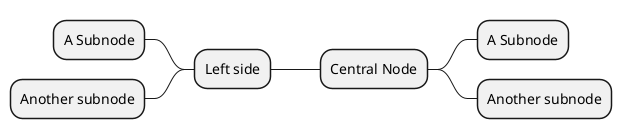 @startmindmap
* Central Node
** A Subnode
** Another subnode
-- Left side
--- A Subnode
--- Another subnode
@endmindmap

